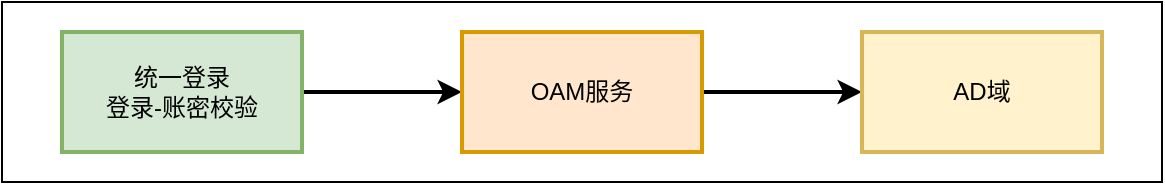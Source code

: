 <mxfile version="24.7.12">
  <diagram name="第 1 页" id="UR_72055VIpuuOCwC4kO">
    <mxGraphModel dx="1379" dy="793" grid="1" gridSize="10" guides="1" tooltips="1" connect="1" arrows="1" fold="1" page="1" pageScale="1" pageWidth="827" pageHeight="1169" math="0" shadow="0">
      <root>
        <mxCell id="0" />
        <mxCell id="1" parent="0" />
        <mxCell id="jqi0UmJJA7I-8qgrXb-F-7" value="" style="group" parent="1" vertex="1" connectable="0">
          <mxGeometry x="110" y="350" width="550" height="75" as="geometry" />
        </mxCell>
        <mxCell id="jqi0UmJJA7I-8qgrXb-F-6" value="" style="rounded=0;whiteSpace=wrap;html=1;" parent="jqi0UmJJA7I-8qgrXb-F-7" vertex="1">
          <mxGeometry x="-30" y="-15" width="580" height="90" as="geometry" />
        </mxCell>
        <mxCell id="jqi0UmJJA7I-8qgrXb-F-3" value="" style="edgeStyle=orthogonalEdgeStyle;rounded=0;orthogonalLoop=1;jettySize=auto;html=1;strokeWidth=2;" parent="jqi0UmJJA7I-8qgrXb-F-7" source="jqi0UmJJA7I-8qgrXb-F-1" target="jqi0UmJJA7I-8qgrXb-F-2" edge="1">
          <mxGeometry relative="1" as="geometry" />
        </mxCell>
        <mxCell id="jqi0UmJJA7I-8qgrXb-F-1" value="统一登录&lt;br&gt;登录-账密校验" style="rounded=0;whiteSpace=wrap;html=1;fillColor=#d5e8d4;strokeColor=#82b366;strokeWidth=2;" parent="jqi0UmJJA7I-8qgrXb-F-7" vertex="1">
          <mxGeometry width="120" height="60" as="geometry" />
        </mxCell>
        <mxCell id="jqi0UmJJA7I-8qgrXb-F-5" value="" style="edgeStyle=orthogonalEdgeStyle;rounded=0;orthogonalLoop=1;jettySize=auto;html=1;strokeWidth=2;" parent="jqi0UmJJA7I-8qgrXb-F-7" source="jqi0UmJJA7I-8qgrXb-F-2" target="jqi0UmJJA7I-8qgrXb-F-4" edge="1">
          <mxGeometry relative="1" as="geometry" />
        </mxCell>
        <mxCell id="jqi0UmJJA7I-8qgrXb-F-2" value="OAM服务" style="whiteSpace=wrap;html=1;rounded=0;fillColor=#ffe6cc;strokeColor=#d79b00;strokeWidth=2;" parent="jqi0UmJJA7I-8qgrXb-F-7" vertex="1">
          <mxGeometry x="200" width="120" height="60" as="geometry" />
        </mxCell>
        <mxCell id="jqi0UmJJA7I-8qgrXb-F-4" value="AD域" style="whiteSpace=wrap;html=1;rounded=0;fillColor=#fff2cc;strokeColor=#d6b656;strokeWidth=2;" parent="jqi0UmJJA7I-8qgrXb-F-7" vertex="1">
          <mxGeometry x="400" width="120" height="60" as="geometry" />
        </mxCell>
      </root>
    </mxGraphModel>
  </diagram>
</mxfile>
